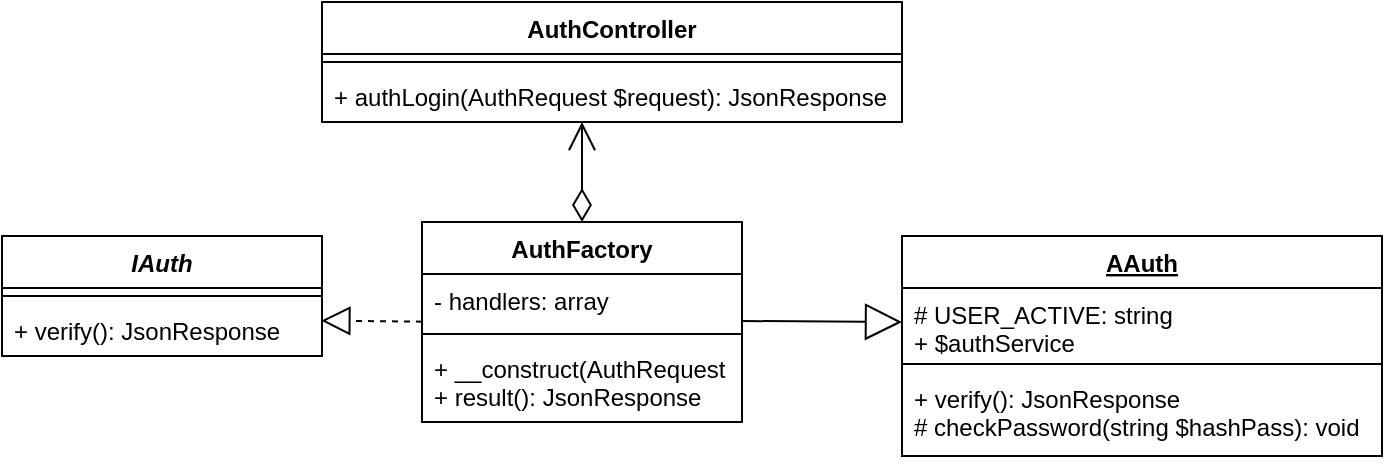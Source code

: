 <mxfile pages="1" version="11.2.8" type="github"><diagram id="g9v9IthobXOjR8bJojFd" name="Страница 1"><mxGraphModel dx="1028" dy="552" grid="1" gridSize="10" guides="1" tooltips="1" connect="1" arrows="1" fold="1" page="1" pageScale="1" pageWidth="827" pageHeight="1169" math="0" shadow="0"><root><mxCell id="0"/><mxCell id="1" parent="0"/><mxCell id="SbxD-QWdukdDofxMcw9o-27" value="AuthController" style="swimlane;fontStyle=1;align=center;verticalAlign=top;childLayout=stackLayout;horizontal=1;startSize=26;horizontalStack=0;resizeParent=1;resizeParentMax=0;resizeLast=0;collapsible=1;marginBottom=0;" vertex="1" parent="1"><mxGeometry x="230" width="290" height="60" as="geometry"><mxRectangle x="170" y="50" width="110" height="26" as="alternateBounds"/></mxGeometry></mxCell><mxCell id="SbxD-QWdukdDofxMcw9o-29" value="" style="line;strokeWidth=1;fillColor=none;align=left;verticalAlign=middle;spacingTop=-1;spacingLeft=3;spacingRight=3;rotatable=0;labelPosition=right;points=[];portConstraint=eastwest;" vertex="1" parent="SbxD-QWdukdDofxMcw9o-27"><mxGeometry y="26" width="290" height="8" as="geometry"/></mxCell><mxCell id="SbxD-QWdukdDofxMcw9o-30" value="+ authLogin(AuthRequest $request): JsonResponse" style="text;strokeColor=none;fillColor=none;align=left;verticalAlign=top;spacingLeft=4;spacingRight=4;overflow=hidden;rotatable=0;points=[[0,0.5],[1,0.5]];portConstraint=eastwest;" vertex="1" parent="SbxD-QWdukdDofxMcw9o-27"><mxGeometry y="34" width="290" height="26" as="geometry"/></mxCell><mxCell id="SbxD-QWdukdDofxMcw9o-33" value="" style="endArrow=open;html=1;endSize=12;startArrow=diamondThin;startSize=14;startFill=0;edgeStyle=orthogonalEdgeStyle;align=left;verticalAlign=bottom;" edge="1" parent="1"><mxGeometry x="-1" y="3" relative="1" as="geometry"><mxPoint x="360" y="110" as="sourcePoint"/><mxPoint x="360" y="60" as="targetPoint"/><Array as="points"><mxPoint x="360" y="90"/></Array></mxGeometry></mxCell><mxCell id="SbxD-QWdukdDofxMcw9o-36" value="AuthFactory" style="swimlane;fontStyle=1;align=center;verticalAlign=top;childLayout=stackLayout;horizontal=1;startSize=26;horizontalStack=0;resizeParent=1;resizeParentMax=0;resizeLast=0;collapsible=1;marginBottom=0;" vertex="1" parent="1"><mxGeometry x="280" y="110" width="160" height="100" as="geometry"/></mxCell><mxCell id="SbxD-QWdukdDofxMcw9o-37" value="- handlers: array" style="text;strokeColor=none;fillColor=none;align=left;verticalAlign=top;spacingLeft=4;spacingRight=4;overflow=hidden;rotatable=0;points=[[0,0.5],[1,0.5]];portConstraint=eastwest;" vertex="1" parent="SbxD-QWdukdDofxMcw9o-36"><mxGeometry y="26" width="160" height="26" as="geometry"/></mxCell><mxCell id="SbxD-QWdukdDofxMcw9o-38" value="" style="line;strokeWidth=1;fillColor=none;align=left;verticalAlign=middle;spacingTop=-1;spacingLeft=3;spacingRight=3;rotatable=0;labelPosition=right;points=[];portConstraint=eastwest;" vertex="1" parent="SbxD-QWdukdDofxMcw9o-36"><mxGeometry y="52" width="160" height="8" as="geometry"/></mxCell><mxCell id="SbxD-QWdukdDofxMcw9o-39" value="+ __construct(AuthRequest $request)&#10;+ result(): JsonResponse" style="text;strokeColor=none;fillColor=none;align=left;verticalAlign=top;spacingLeft=4;spacingRight=4;overflow=hidden;rotatable=0;points=[[0,0.5],[1,0.5]];portConstraint=eastwest;" vertex="1" parent="SbxD-QWdukdDofxMcw9o-36"><mxGeometry y="60" width="160" height="40" as="geometry"/></mxCell><mxCell id="SbxD-QWdukdDofxMcw9o-41" value="" style="endArrow=block;dashed=1;endFill=0;endSize=12;html=1;exitX=0;exitY=0.916;exitDx=0;exitDy=0;exitPerimeter=0;entryX=0.998;entryY=0.32;entryDx=0;entryDy=0;entryPerimeter=0;" edge="1" parent="1" source="SbxD-QWdukdDofxMcw9o-37" target="SbxD-QWdukdDofxMcw9o-46"><mxGeometry width="160" relative="1" as="geometry"><mxPoint x="277" y="160" as="sourcePoint"/><mxPoint x="200" y="160" as="targetPoint"/></mxGeometry></mxCell><mxCell id="SbxD-QWdukdDofxMcw9o-43" value="IAuth" style="swimlane;fontStyle=3;align=center;verticalAlign=top;childLayout=stackLayout;horizontal=1;startSize=26;horizontalStack=0;resizeParent=1;resizeParentMax=0;resizeLast=0;collapsible=1;marginBottom=0;" vertex="1" parent="1"><mxGeometry x="70" y="117" width="160" height="60" as="geometry"/></mxCell><mxCell id="SbxD-QWdukdDofxMcw9o-45" value="" style="line;strokeWidth=1;fillColor=none;align=left;verticalAlign=middle;spacingTop=-1;spacingLeft=3;spacingRight=3;rotatable=0;labelPosition=right;points=[];portConstraint=eastwest;" vertex="1" parent="SbxD-QWdukdDofxMcw9o-43"><mxGeometry y="26" width="160" height="8" as="geometry"/></mxCell><mxCell id="SbxD-QWdukdDofxMcw9o-46" value="+ verify(): JsonResponse" style="text;strokeColor=none;fillColor=none;align=left;verticalAlign=top;spacingLeft=4;spacingRight=4;overflow=hidden;rotatable=0;points=[[0,0.5],[1,0.5]];portConstraint=eastwest;" vertex="1" parent="SbxD-QWdukdDofxMcw9o-43"><mxGeometry y="34" width="160" height="26" as="geometry"/></mxCell><mxCell id="SbxD-QWdukdDofxMcw9o-47" value="" style="endArrow=block;endSize=16;endFill=0;html=1;entryX=0;entryY=0.5;entryDx=0;entryDy=0;" edge="1" parent="1" target="SbxD-QWdukdDofxMcw9o-49"><mxGeometry width="160" relative="1" as="geometry"><mxPoint x="440" y="159.5" as="sourcePoint"/><mxPoint x="570" y="160" as="targetPoint"/></mxGeometry></mxCell><mxCell id="SbxD-QWdukdDofxMcw9o-48" value="AAuth" style="swimlane;fontStyle=5;align=center;verticalAlign=top;childLayout=stackLayout;horizontal=1;startSize=26;horizontalStack=0;resizeParent=1;resizeParentMax=0;resizeLast=0;collapsible=1;marginBottom=0;" vertex="1" parent="1"><mxGeometry x="520" y="117" width="240" height="110" as="geometry"/></mxCell><mxCell id="SbxD-QWdukdDofxMcw9o-49" value="# USER_ACTIVE: string&#10;+ $authService" style="text;strokeColor=none;fillColor=none;align=left;verticalAlign=top;spacingLeft=4;spacingRight=4;overflow=hidden;rotatable=0;points=[[0,0.5],[1,0.5]];portConstraint=eastwest;" vertex="1" parent="SbxD-QWdukdDofxMcw9o-48"><mxGeometry y="26" width="240" height="34" as="geometry"/></mxCell><mxCell id="SbxD-QWdukdDofxMcw9o-50" value="" style="line;strokeWidth=1;fillColor=none;align=left;verticalAlign=middle;spacingTop=-1;spacingLeft=3;spacingRight=3;rotatable=0;labelPosition=right;points=[];portConstraint=eastwest;" vertex="1" parent="SbxD-QWdukdDofxMcw9o-48"><mxGeometry y="60" width="240" height="8" as="geometry"/></mxCell><mxCell id="SbxD-QWdukdDofxMcw9o-51" value="+ verify(): JsonResponse&#10;# checkPassword(string $hashPass): void" style="text;strokeColor=none;fillColor=none;align=left;verticalAlign=top;spacingLeft=4;spacingRight=4;overflow=hidden;rotatable=0;points=[[0,0.5],[1,0.5]];portConstraint=eastwest;" vertex="1" parent="SbxD-QWdukdDofxMcw9o-48"><mxGeometry y="68" width="240" height="42" as="geometry"/></mxCell></root></mxGraphModel></diagram></mxfile>